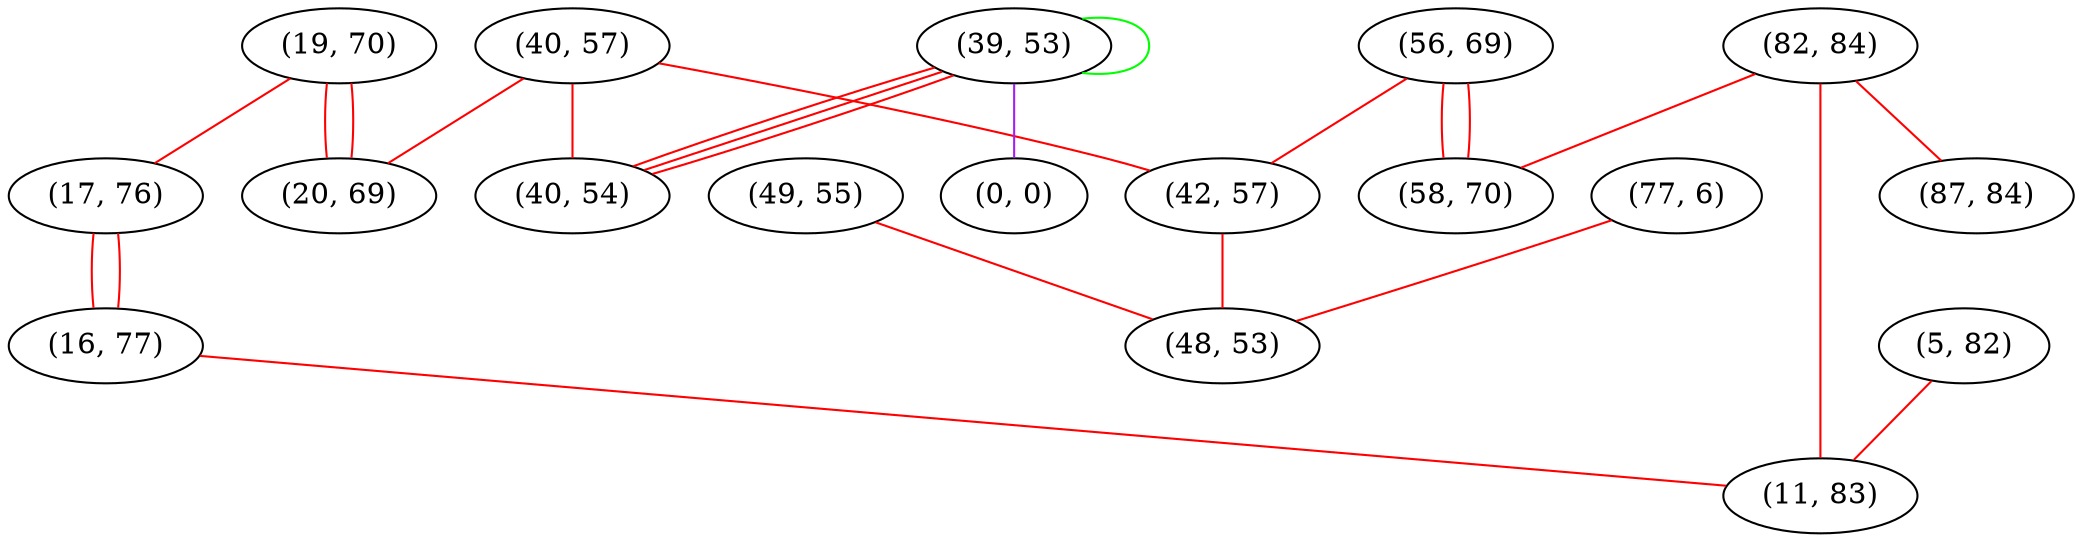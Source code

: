 graph "" {
"(40, 57)";
"(77, 6)";
"(39, 53)";
"(19, 70)";
"(56, 69)";
"(49, 55)";
"(5, 82)";
"(42, 57)";
"(82, 84)";
"(87, 84)";
"(0, 0)";
"(48, 53)";
"(17, 76)";
"(40, 54)";
"(20, 69)";
"(58, 70)";
"(16, 77)";
"(11, 83)";
"(40, 57)" -- "(20, 69)"  [color=red, key=0, weight=1];
"(40, 57)" -- "(40, 54)"  [color=red, key=0, weight=1];
"(40, 57)" -- "(42, 57)"  [color=red, key=0, weight=1];
"(77, 6)" -- "(48, 53)"  [color=red, key=0, weight=1];
"(39, 53)" -- "(40, 54)"  [color=red, key=0, weight=1];
"(39, 53)" -- "(40, 54)"  [color=red, key=1, weight=1];
"(39, 53)" -- "(40, 54)"  [color=red, key=2, weight=1];
"(39, 53)" -- "(39, 53)"  [color=green, key=0, weight=2];
"(39, 53)" -- "(0, 0)"  [color=purple, key=0, weight=4];
"(19, 70)" -- "(20, 69)"  [color=red, key=0, weight=1];
"(19, 70)" -- "(20, 69)"  [color=red, key=1, weight=1];
"(19, 70)" -- "(17, 76)"  [color=red, key=0, weight=1];
"(56, 69)" -- "(58, 70)"  [color=red, key=0, weight=1];
"(56, 69)" -- "(58, 70)"  [color=red, key=1, weight=1];
"(56, 69)" -- "(42, 57)"  [color=red, key=0, weight=1];
"(49, 55)" -- "(48, 53)"  [color=red, key=0, weight=1];
"(5, 82)" -- "(11, 83)"  [color=red, key=0, weight=1];
"(42, 57)" -- "(48, 53)"  [color=red, key=0, weight=1];
"(82, 84)" -- "(87, 84)"  [color=red, key=0, weight=1];
"(82, 84)" -- "(58, 70)"  [color=red, key=0, weight=1];
"(82, 84)" -- "(11, 83)"  [color=red, key=0, weight=1];
"(17, 76)" -- "(16, 77)"  [color=red, key=0, weight=1];
"(17, 76)" -- "(16, 77)"  [color=red, key=1, weight=1];
"(16, 77)" -- "(11, 83)"  [color=red, key=0, weight=1];
}
